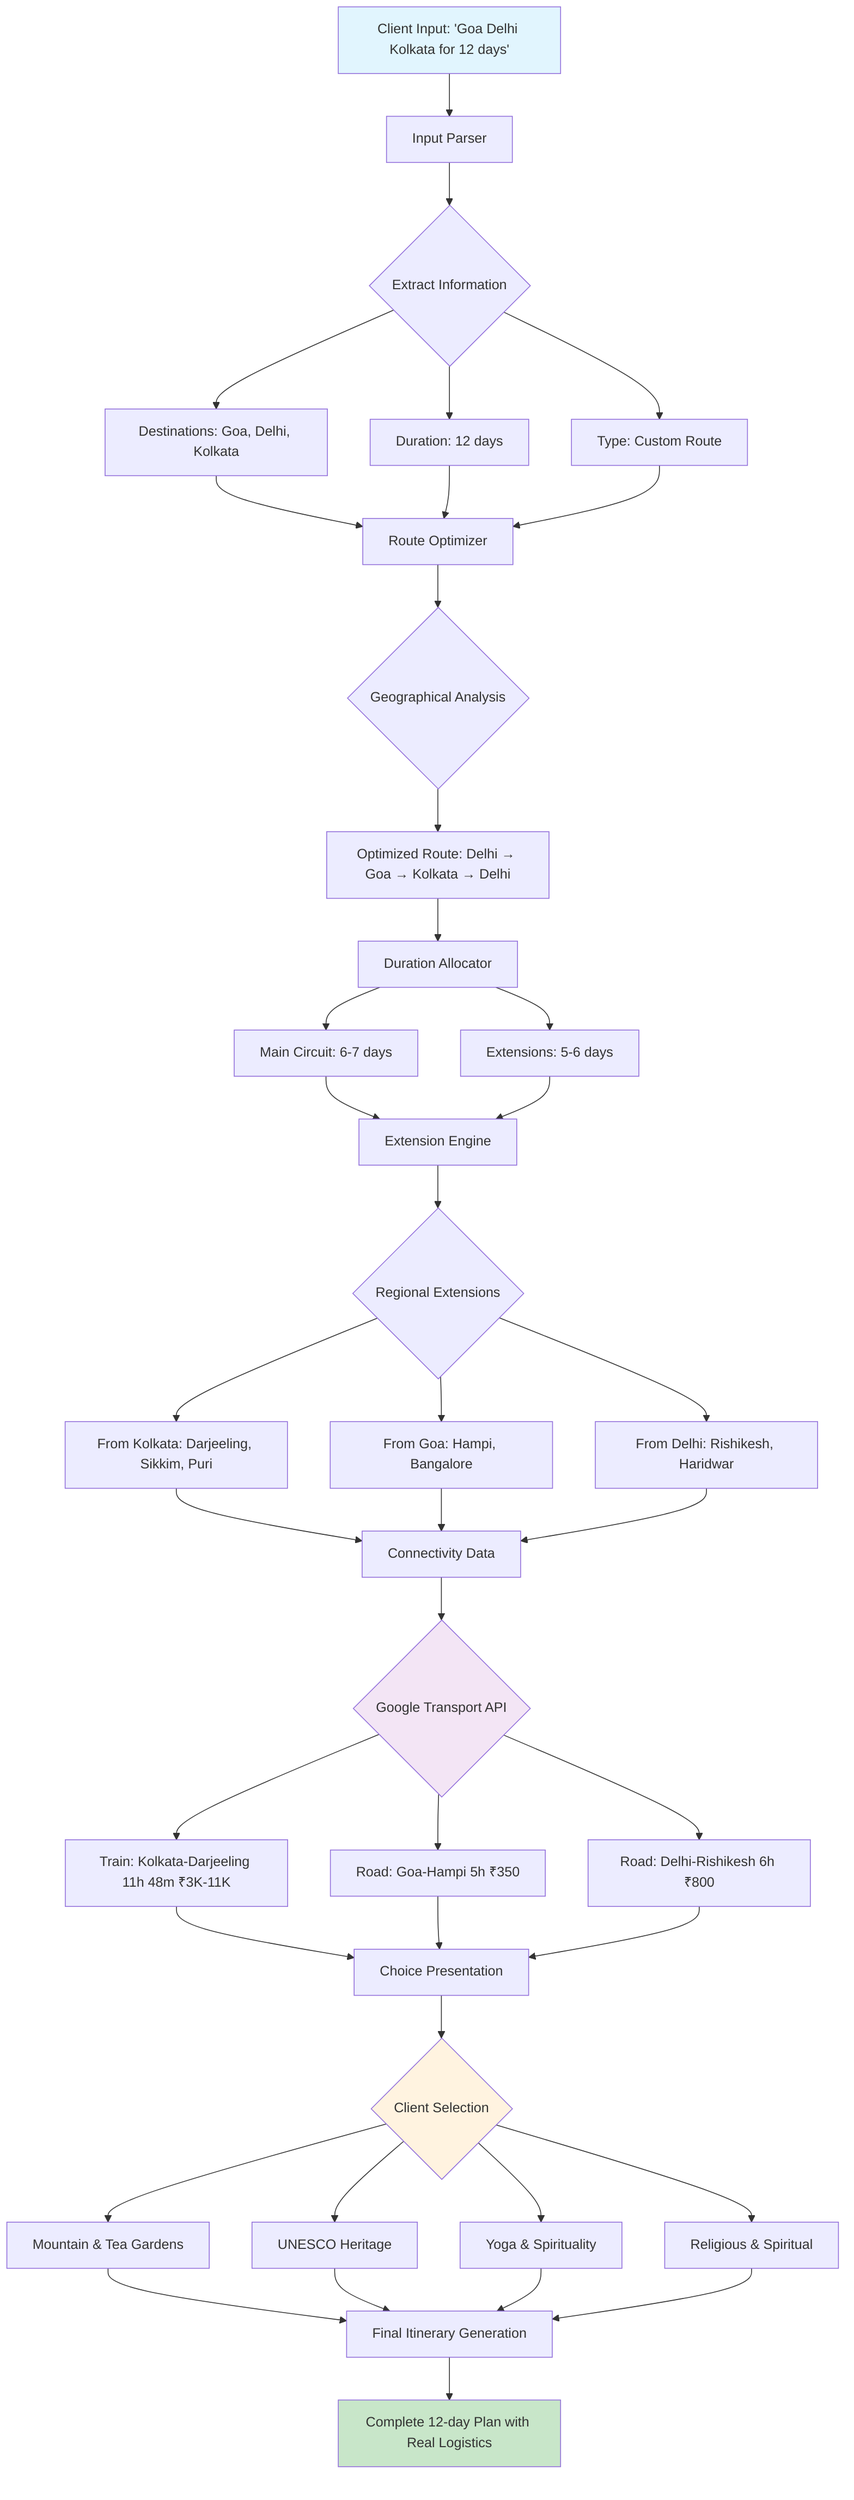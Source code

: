 graph TD
    A[Client Input: 'Goa Delhi Kolkata for 12 days'] --> B[Input Parser]
    
    B --> C{Extract Information}
    C --> D[Destinations: Goa, Delhi, Kolkata]
    C --> E[Duration: 12 days]
    C --> F[Type: Custom Route]
    
    D --> G[Route Optimizer]
    E --> G
    F --> G
    
    G --> H{Geographical Analysis}
    H --> I[Optimized Route: Delhi → Goa → Kolkata → Delhi]
    
    I --> J[Duration Allocator]
    J --> K[Main Circuit: 6-7 days]
    J --> L[Extensions: 5-6 days]
    
    K --> M[Extension Engine]
    L --> M
    
    M --> N{Regional Extensions}
    N --> O[From Kolkata: Darjeeling, Sikkim, Puri]
    N --> P[From Goa: Hampi, Bangalore]
    N --> Q[From Delhi: Rishikesh, Haridwar]
    
    O --> R[Connectivity Data]
    P --> R
    Q --> R
    
    R --> S{Google Transport API}
    S --> T[Train: Kolkata-Darjeeling 11h 48m ₹3K-11K]
    S --> U[Road: Goa-Hampi 5h ₹350]
    S --> V[Road: Delhi-Rishikesh 6h ₹800]
    
    T --> W[Choice Presentation]
    U --> W
    V --> W
    
    W --> X{Client Selection}
    X --> Y[Mountain & Tea Gardens]
    X --> Z[UNESCO Heritage]
    X --> AA[Yoga & Spirituality]
    X --> BB[Religious & Spiritual]
    
    Y --> CC[Final Itinerary Generation]
    Z --> CC
    AA --> CC
    BB --> CC
    
    CC --> DD[Complete 12-day Plan with Real Logistics]
    
    style A fill:#e1f5fe
    style DD fill:#c8e6c9
    style X fill:#fff3e0
    style S fill:#f3e5f5